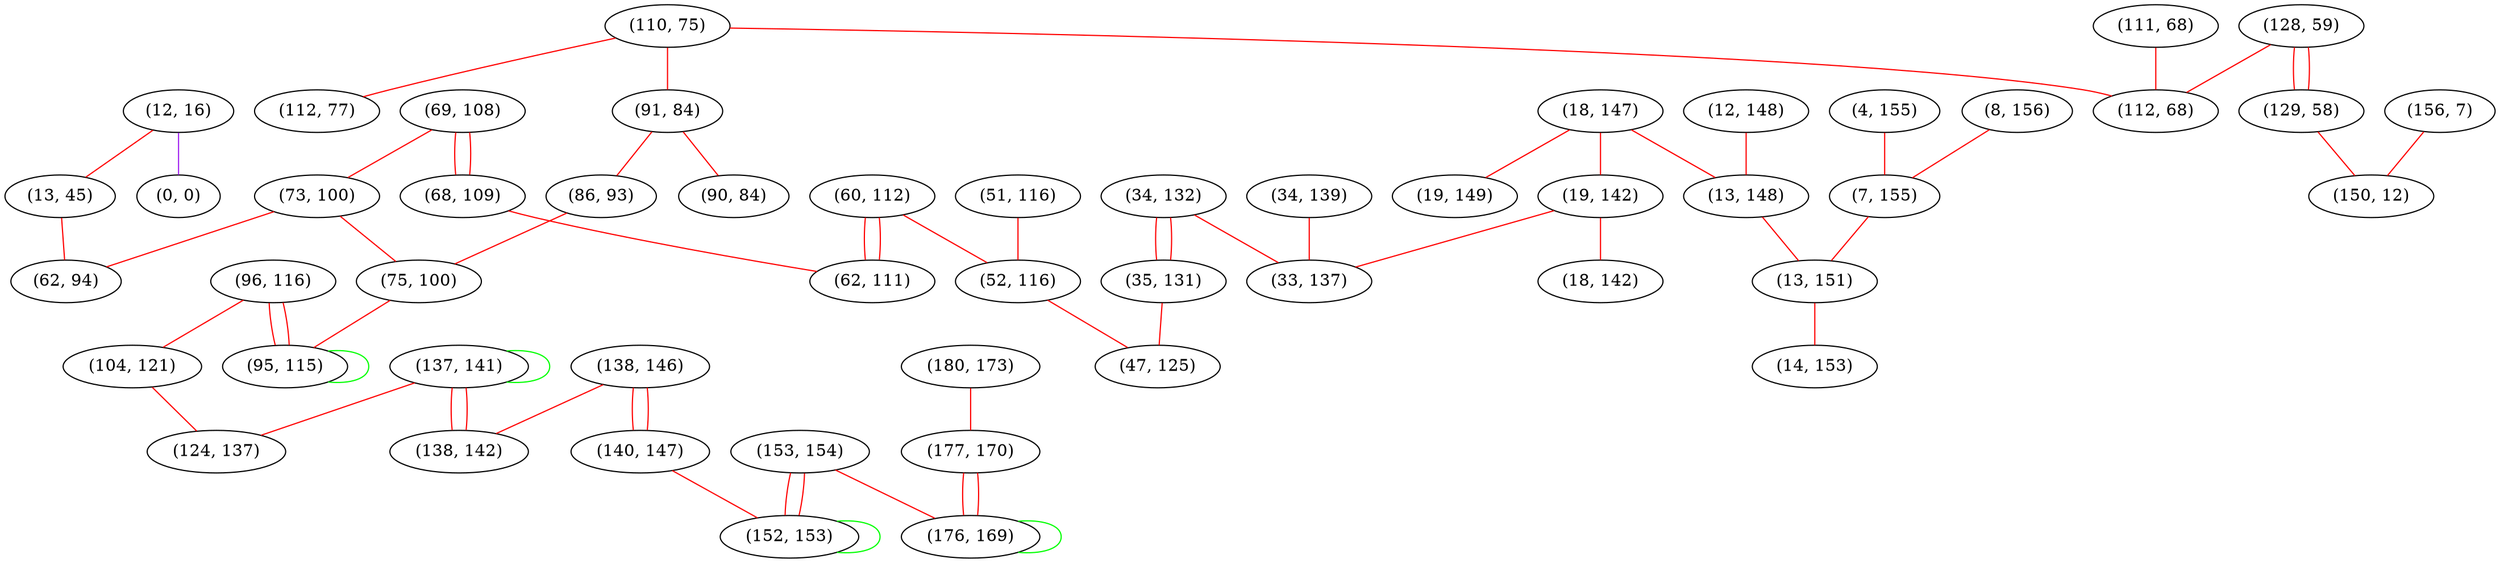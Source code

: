 graph "" {
"(110, 75)";
"(180, 173)";
"(177, 170)";
"(69, 108)";
"(12, 16)";
"(34, 139)";
"(4, 155)";
"(68, 109)";
"(18, 147)";
"(8, 156)";
"(51, 116)";
"(34, 132)";
"(12, 148)";
"(91, 84)";
"(13, 45)";
"(112, 77)";
"(96, 116)";
"(19, 142)";
"(138, 146)";
"(153, 154)";
"(73, 100)";
"(13, 148)";
"(19, 149)";
"(104, 121)";
"(0, 0)";
"(35, 131)";
"(60, 112)";
"(176, 169)";
"(7, 155)";
"(52, 116)";
"(47, 125)";
"(86, 93)";
"(62, 94)";
"(111, 68)";
"(75, 100)";
"(156, 7)";
"(90, 84)";
"(137, 141)";
"(128, 59)";
"(13, 151)";
"(62, 111)";
"(112, 68)";
"(129, 58)";
"(95, 115)";
"(14, 153)";
"(18, 142)";
"(140, 147)";
"(152, 153)";
"(138, 142)";
"(33, 137)";
"(150, 12)";
"(124, 137)";
"(110, 75)" -- "(112, 77)"  [color=red, key=0, weight=1];
"(110, 75)" -- "(91, 84)"  [color=red, key=0, weight=1];
"(110, 75)" -- "(112, 68)"  [color=red, key=0, weight=1];
"(180, 173)" -- "(177, 170)"  [color=red, key=0, weight=1];
"(177, 170)" -- "(176, 169)"  [color=red, key=0, weight=1];
"(177, 170)" -- "(176, 169)"  [color=red, key=1, weight=1];
"(69, 108)" -- "(68, 109)"  [color=red, key=0, weight=1];
"(69, 108)" -- "(68, 109)"  [color=red, key=1, weight=1];
"(69, 108)" -- "(73, 100)"  [color=red, key=0, weight=1];
"(12, 16)" -- "(0, 0)"  [color=purple, key=0, weight=4];
"(12, 16)" -- "(13, 45)"  [color=red, key=0, weight=1];
"(34, 139)" -- "(33, 137)"  [color=red, key=0, weight=1];
"(4, 155)" -- "(7, 155)"  [color=red, key=0, weight=1];
"(68, 109)" -- "(62, 111)"  [color=red, key=0, weight=1];
"(18, 147)" -- "(13, 148)"  [color=red, key=0, weight=1];
"(18, 147)" -- "(19, 142)"  [color=red, key=0, weight=1];
"(18, 147)" -- "(19, 149)"  [color=red, key=0, weight=1];
"(8, 156)" -- "(7, 155)"  [color=red, key=0, weight=1];
"(51, 116)" -- "(52, 116)"  [color=red, key=0, weight=1];
"(34, 132)" -- "(33, 137)"  [color=red, key=0, weight=1];
"(34, 132)" -- "(35, 131)"  [color=red, key=0, weight=1];
"(34, 132)" -- "(35, 131)"  [color=red, key=1, weight=1];
"(12, 148)" -- "(13, 148)"  [color=red, key=0, weight=1];
"(91, 84)" -- "(90, 84)"  [color=red, key=0, weight=1];
"(91, 84)" -- "(86, 93)"  [color=red, key=0, weight=1];
"(13, 45)" -- "(62, 94)"  [color=red, key=0, weight=1];
"(96, 116)" -- "(104, 121)"  [color=red, key=0, weight=1];
"(96, 116)" -- "(95, 115)"  [color=red, key=0, weight=1];
"(96, 116)" -- "(95, 115)"  [color=red, key=1, weight=1];
"(19, 142)" -- "(18, 142)"  [color=red, key=0, weight=1];
"(19, 142)" -- "(33, 137)"  [color=red, key=0, weight=1];
"(138, 146)" -- "(138, 142)"  [color=red, key=0, weight=1];
"(138, 146)" -- "(140, 147)"  [color=red, key=0, weight=1];
"(138, 146)" -- "(140, 147)"  [color=red, key=1, weight=1];
"(153, 154)" -- "(152, 153)"  [color=red, key=0, weight=1];
"(153, 154)" -- "(152, 153)"  [color=red, key=1, weight=1];
"(153, 154)" -- "(176, 169)"  [color=red, key=0, weight=1];
"(73, 100)" -- "(75, 100)"  [color=red, key=0, weight=1];
"(73, 100)" -- "(62, 94)"  [color=red, key=0, weight=1];
"(13, 148)" -- "(13, 151)"  [color=red, key=0, weight=1];
"(104, 121)" -- "(124, 137)"  [color=red, key=0, weight=1];
"(35, 131)" -- "(47, 125)"  [color=red, key=0, weight=1];
"(60, 112)" -- "(52, 116)"  [color=red, key=0, weight=1];
"(60, 112)" -- "(62, 111)"  [color=red, key=0, weight=1];
"(60, 112)" -- "(62, 111)"  [color=red, key=1, weight=1];
"(176, 169)" -- "(176, 169)"  [color=green, key=0, weight=2];
"(7, 155)" -- "(13, 151)"  [color=red, key=0, weight=1];
"(52, 116)" -- "(47, 125)"  [color=red, key=0, weight=1];
"(86, 93)" -- "(75, 100)"  [color=red, key=0, weight=1];
"(111, 68)" -- "(112, 68)"  [color=red, key=0, weight=1];
"(75, 100)" -- "(95, 115)"  [color=red, key=0, weight=1];
"(156, 7)" -- "(150, 12)"  [color=red, key=0, weight=1];
"(137, 141)" -- "(137, 141)"  [color=green, key=0, weight=2];
"(137, 141)" -- "(138, 142)"  [color=red, key=0, weight=1];
"(137, 141)" -- "(138, 142)"  [color=red, key=1, weight=1];
"(137, 141)" -- "(124, 137)"  [color=red, key=0, weight=1];
"(128, 59)" -- "(129, 58)"  [color=red, key=0, weight=1];
"(128, 59)" -- "(129, 58)"  [color=red, key=1, weight=1];
"(128, 59)" -- "(112, 68)"  [color=red, key=0, weight=1];
"(13, 151)" -- "(14, 153)"  [color=red, key=0, weight=1];
"(129, 58)" -- "(150, 12)"  [color=red, key=0, weight=1];
"(95, 115)" -- "(95, 115)"  [color=green, key=0, weight=2];
"(140, 147)" -- "(152, 153)"  [color=red, key=0, weight=1];
"(152, 153)" -- "(152, 153)"  [color=green, key=0, weight=2];
}
